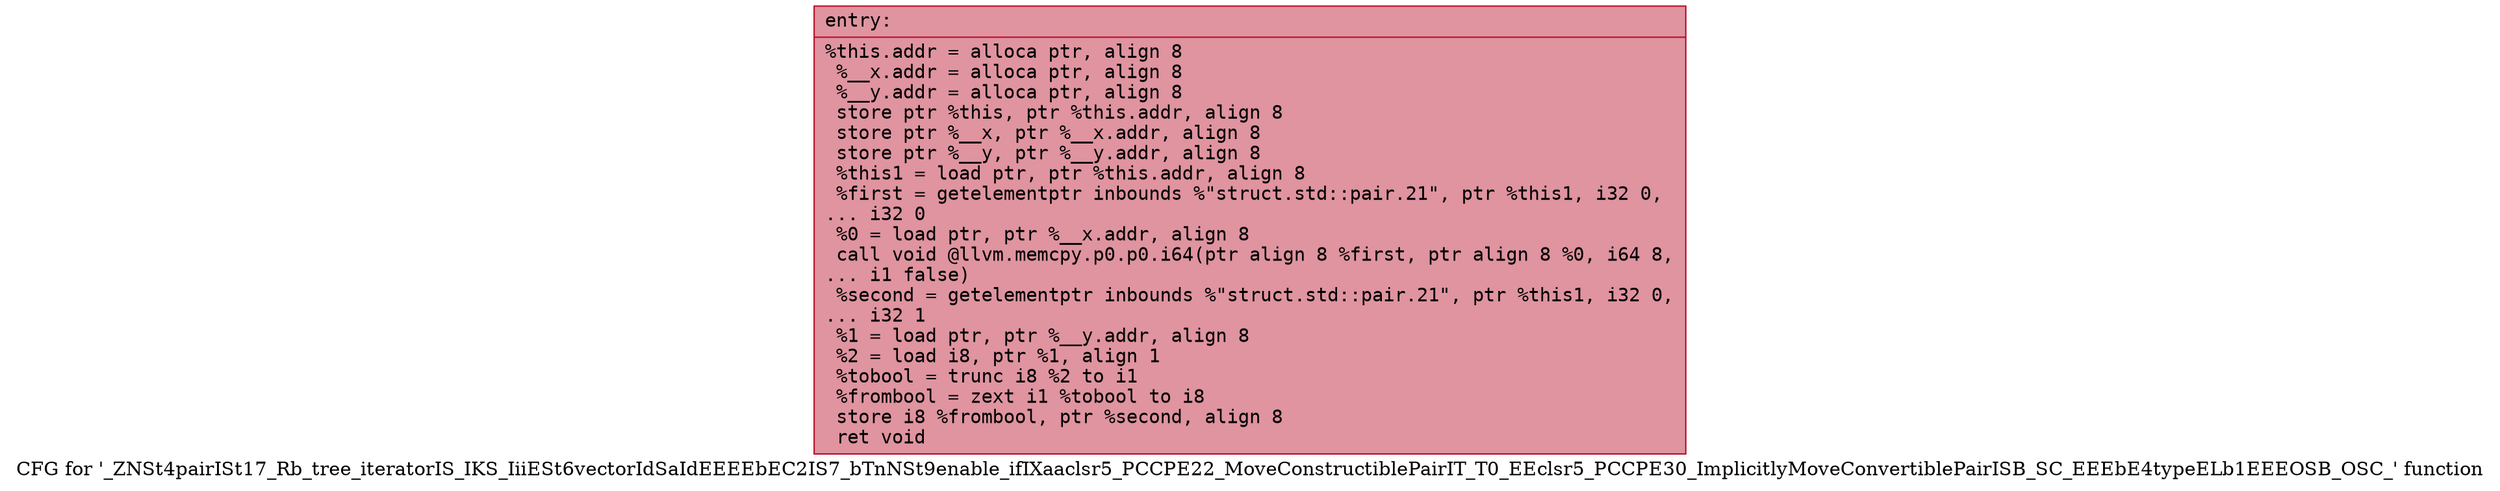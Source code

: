 digraph "CFG for '_ZNSt4pairISt17_Rb_tree_iteratorIS_IKS_IiiESt6vectorIdSaIdEEEEbEC2IS7_bTnNSt9enable_ifIXaaclsr5_PCCPE22_MoveConstructiblePairIT_T0_EEclsr5_PCCPE30_ImplicitlyMoveConvertiblePairISB_SC_EEEbE4typeELb1EEEOSB_OSC_' function" {
	label="CFG for '_ZNSt4pairISt17_Rb_tree_iteratorIS_IKS_IiiESt6vectorIdSaIdEEEEbEC2IS7_bTnNSt9enable_ifIXaaclsr5_PCCPE22_MoveConstructiblePairIT_T0_EEclsr5_PCCPE30_ImplicitlyMoveConvertiblePairISB_SC_EEEbE4typeELb1EEEOSB_OSC_' function";

	Node0x55e722dab790 [shape=record,color="#b70d28ff", style=filled, fillcolor="#b70d2870" fontname="Courier",label="{entry:\l|  %this.addr = alloca ptr, align 8\l  %__x.addr = alloca ptr, align 8\l  %__y.addr = alloca ptr, align 8\l  store ptr %this, ptr %this.addr, align 8\l  store ptr %__x, ptr %__x.addr, align 8\l  store ptr %__y, ptr %__y.addr, align 8\l  %this1 = load ptr, ptr %this.addr, align 8\l  %first = getelementptr inbounds %\"struct.std::pair.21\", ptr %this1, i32 0,\l... i32 0\l  %0 = load ptr, ptr %__x.addr, align 8\l  call void @llvm.memcpy.p0.p0.i64(ptr align 8 %first, ptr align 8 %0, i64 8,\l... i1 false)\l  %second = getelementptr inbounds %\"struct.std::pair.21\", ptr %this1, i32 0,\l... i32 1\l  %1 = load ptr, ptr %__y.addr, align 8\l  %2 = load i8, ptr %1, align 1\l  %tobool = trunc i8 %2 to i1\l  %frombool = zext i1 %tobool to i8\l  store i8 %frombool, ptr %second, align 8\l  ret void\l}"];
}
